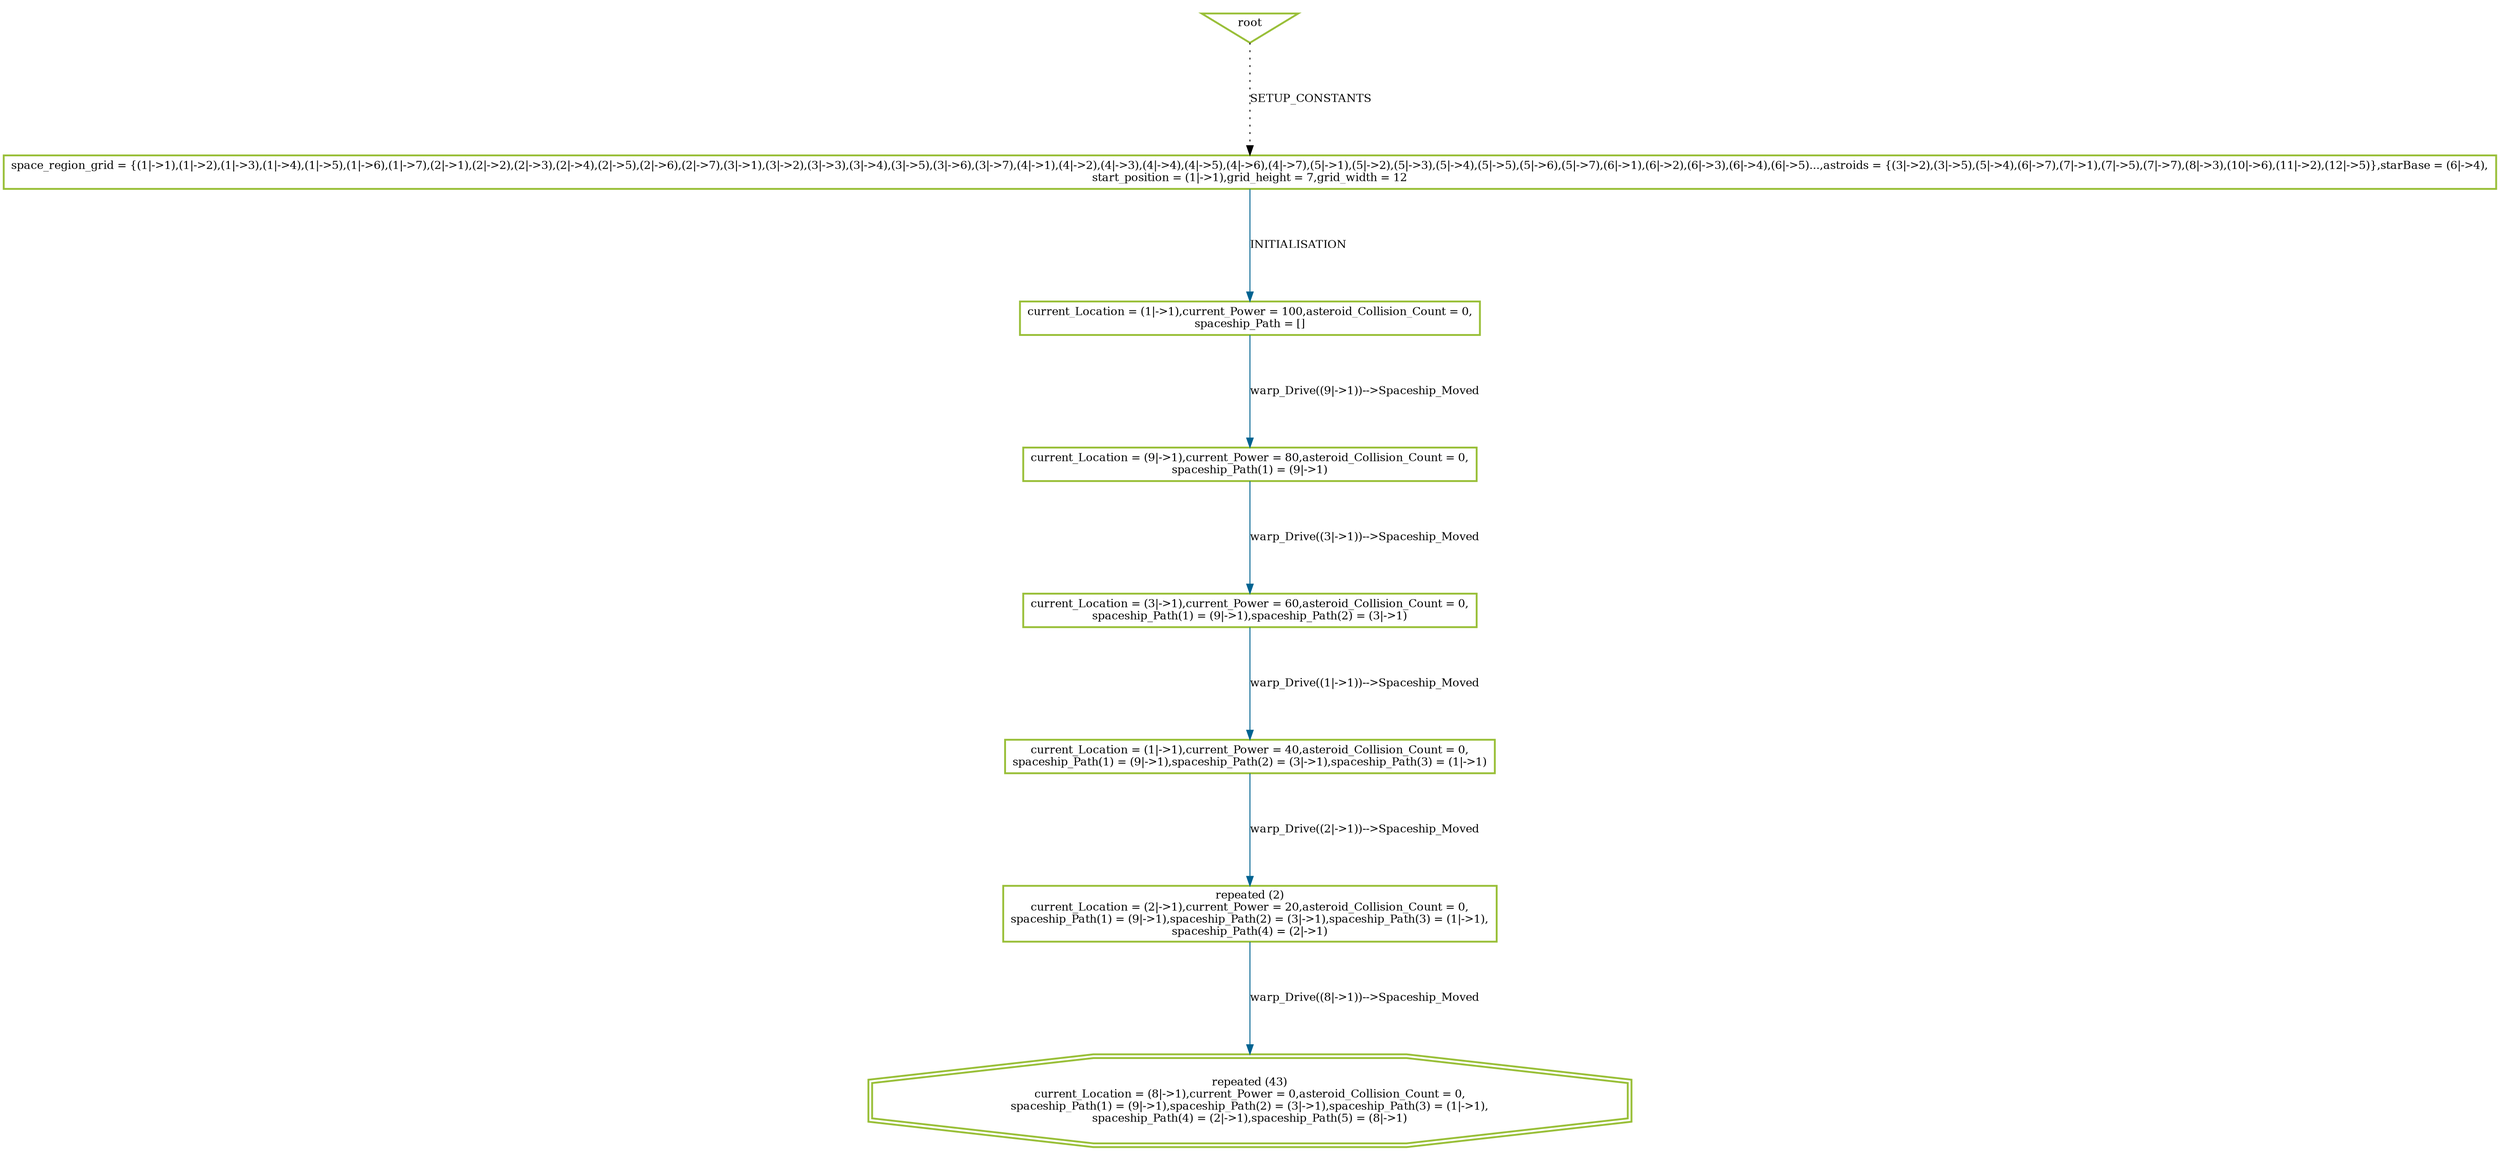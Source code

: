 digraph history {
graph [nodesep=1.5, ranksep=1.5];
0 [shape=box, color="#99BF38", fontsize=12, penwidth=2, label="space_region_grid = \{(1\|-\>1),(1\|-\>2),(1\|-\>3),(1\|-\>4),(1\|-\>5),(1\|-\>6),(1\|-\>7),(2\|-\>1),(2\|-\>2),(2\|-\>3),(2\|-\>4),(2\|-\>5),(2\|-\>6),(2\|-\>7),(3\|-\>1),(3\|-\>2),(3\|-\>3),(3\|-\>4),(3\|-\>5),(3\|-\>6),(3\|-\>7),(4\|-\>1),(4\|-\>2),(4\|-\>3),(4\|-\>4),(4\|-\>5),(4\|-\>6),(4\|-\>7),(5\|-\>1),(5\|-\>2),(5\|-\>3),(5\|-\>4),(5\|-\>5),(5\|-\>6),(5\|-\>7),(6\|-\>1),(6\|-\>2),(6\|-\>3),(6\|-\>4),(6\|-\>5)...,astroids = \{(3\|-\>2),(3\|-\>5),(5\|-\>4),(6\|-\>7),(7\|-\>1),(7\|-\>5),(7\|-\>7),(8\|-\>3),(10\|-\>6),(11\|-\>2),(12\|-\>5)\},starBase = (6\|-\>4),\nstart_position = (1\|-\>1),grid_height = 7,grid_width = 12"];

1 [shape=box, color="#99BF38", fontsize=12, penwidth=2, label="current_Location = (1\|-\>1),current_Power = 100,asteroid_Collision_Count = 0,\nspaceship_Path = []"];

11 [shape=box, color="#99BF38", fontsize=12, penwidth=2, label="current_Location = (9\|-\>1),current_Power = 80,asteroid_Collision_Count = 0,\nspaceship_Path(1) = (9\|-\>1)"];

18 [shape=box, color="#99BF38", fontsize=12, penwidth=2, label="current_Location = (3\|-\>1),current_Power = 60,asteroid_Collision_Count = 0,\nspaceship_Path(1) = (9\|-\>1),spaceship_Path(2) = (3\|-\>1)"];

28 [shape=box, color="#99BF38", fontsize=12, penwidth=2, label="current_Location = (1\|-\>1),current_Power = 40,asteroid_Collision_Count = 0,\nspaceship_Path(1) = (9\|-\>1),spaceship_Path(2) = (3\|-\>1),spaceship_Path(3) = (1\|-\>1)"];

38 [shape=box, color="#99BF38", fontsize=12, penwidth=2, label="repeated (2)\ncurrent_Location = (2\|-\>1),current_Power = 20,asteroid_Collision_Count = 0,\nspaceship_Path(1) = (9\|-\>1),spaceship_Path(2) = (3\|-\>1),spaceship_Path(3) = (1\|-\>1),\nspaceship_Path(4) = (2\|-\>1)"];

56 [shape=doubleoctagon, color="#99BF38", fontsize=12, penwidth=2, label="repeated (43)\ncurrent_Location = (8\|-\>1),current_Power = 0,asteroid_Collision_Count = 0,\nspaceship_Path(1) = (9\|-\>1),spaceship_Path(2) = (3\|-\>1),spaceship_Path(3) = (1\|-\>1),\nspaceship_Path(4) = (2\|-\>1),spaceship_Path(5) = (8\|-\>1)"];

root [shape=invtriangle, color="#99BF38", fontsize=12, penwidth=2, label="root"];

root -> 0 [style = dotted, color = black, label="SETUP_CONSTANTS", fontsize=12];

0 -> 1 [color = "#006391", label="INITIALISATION", fontsize=12];

1 -> 11 [color = "#006391", label="warp_Drive((9\|-\>1))--\>Spaceship_Moved", fontsize=12];

11 -> 18 [color = "#006391", label="warp_Drive((3\|-\>1))--\>Spaceship_Moved", fontsize=12];

18 -> 28 [color = "#006391", label="warp_Drive((1\|-\>1))--\>Spaceship_Moved", fontsize=12];

28 -> 38 [color = "#006391", label="warp_Drive((2\|-\>1))--\>Spaceship_Moved", fontsize=12];


38 -> 56 [color = "#006391", label="warp_Drive((8\|-\>1))--\>Spaceship_Moved", fontsize=12];











































}
